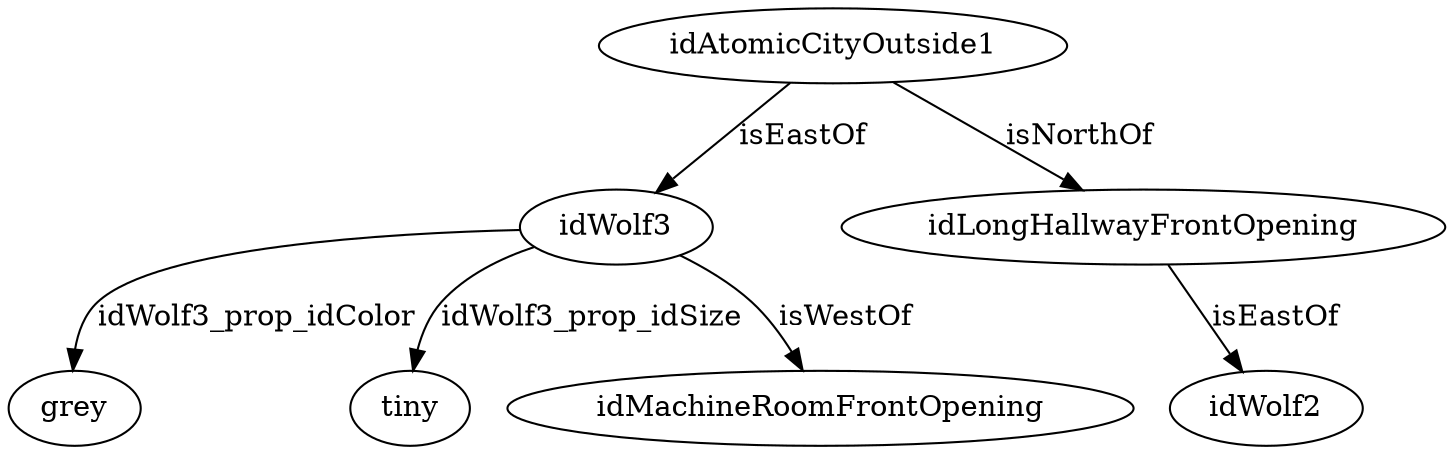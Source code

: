 strict digraph  {
idAtomicCityOutside1 [node_type=entity_node, root=root];
idWolf3;
grey;
tiny;
idLongHallwayFrontOpening;
idMachineRoomFrontOpening;
idWolf2;
idAtomicCityOutside1 -> idWolf3  [edge_type=relationship, label=isEastOf];
idAtomicCityOutside1 -> idLongHallwayFrontOpening  [edge_type=relationship, label=isNorthOf];
idWolf3 -> grey  [edge_type=property, label=idWolf3_prop_idColor];
idWolf3 -> tiny  [edge_type=property, label=idWolf3_prop_idSize];
idWolf3 -> idMachineRoomFrontOpening  [edge_type=relationship, label=isWestOf];
idLongHallwayFrontOpening -> idWolf2  [edge_type=relationship, label=isEastOf];
}
